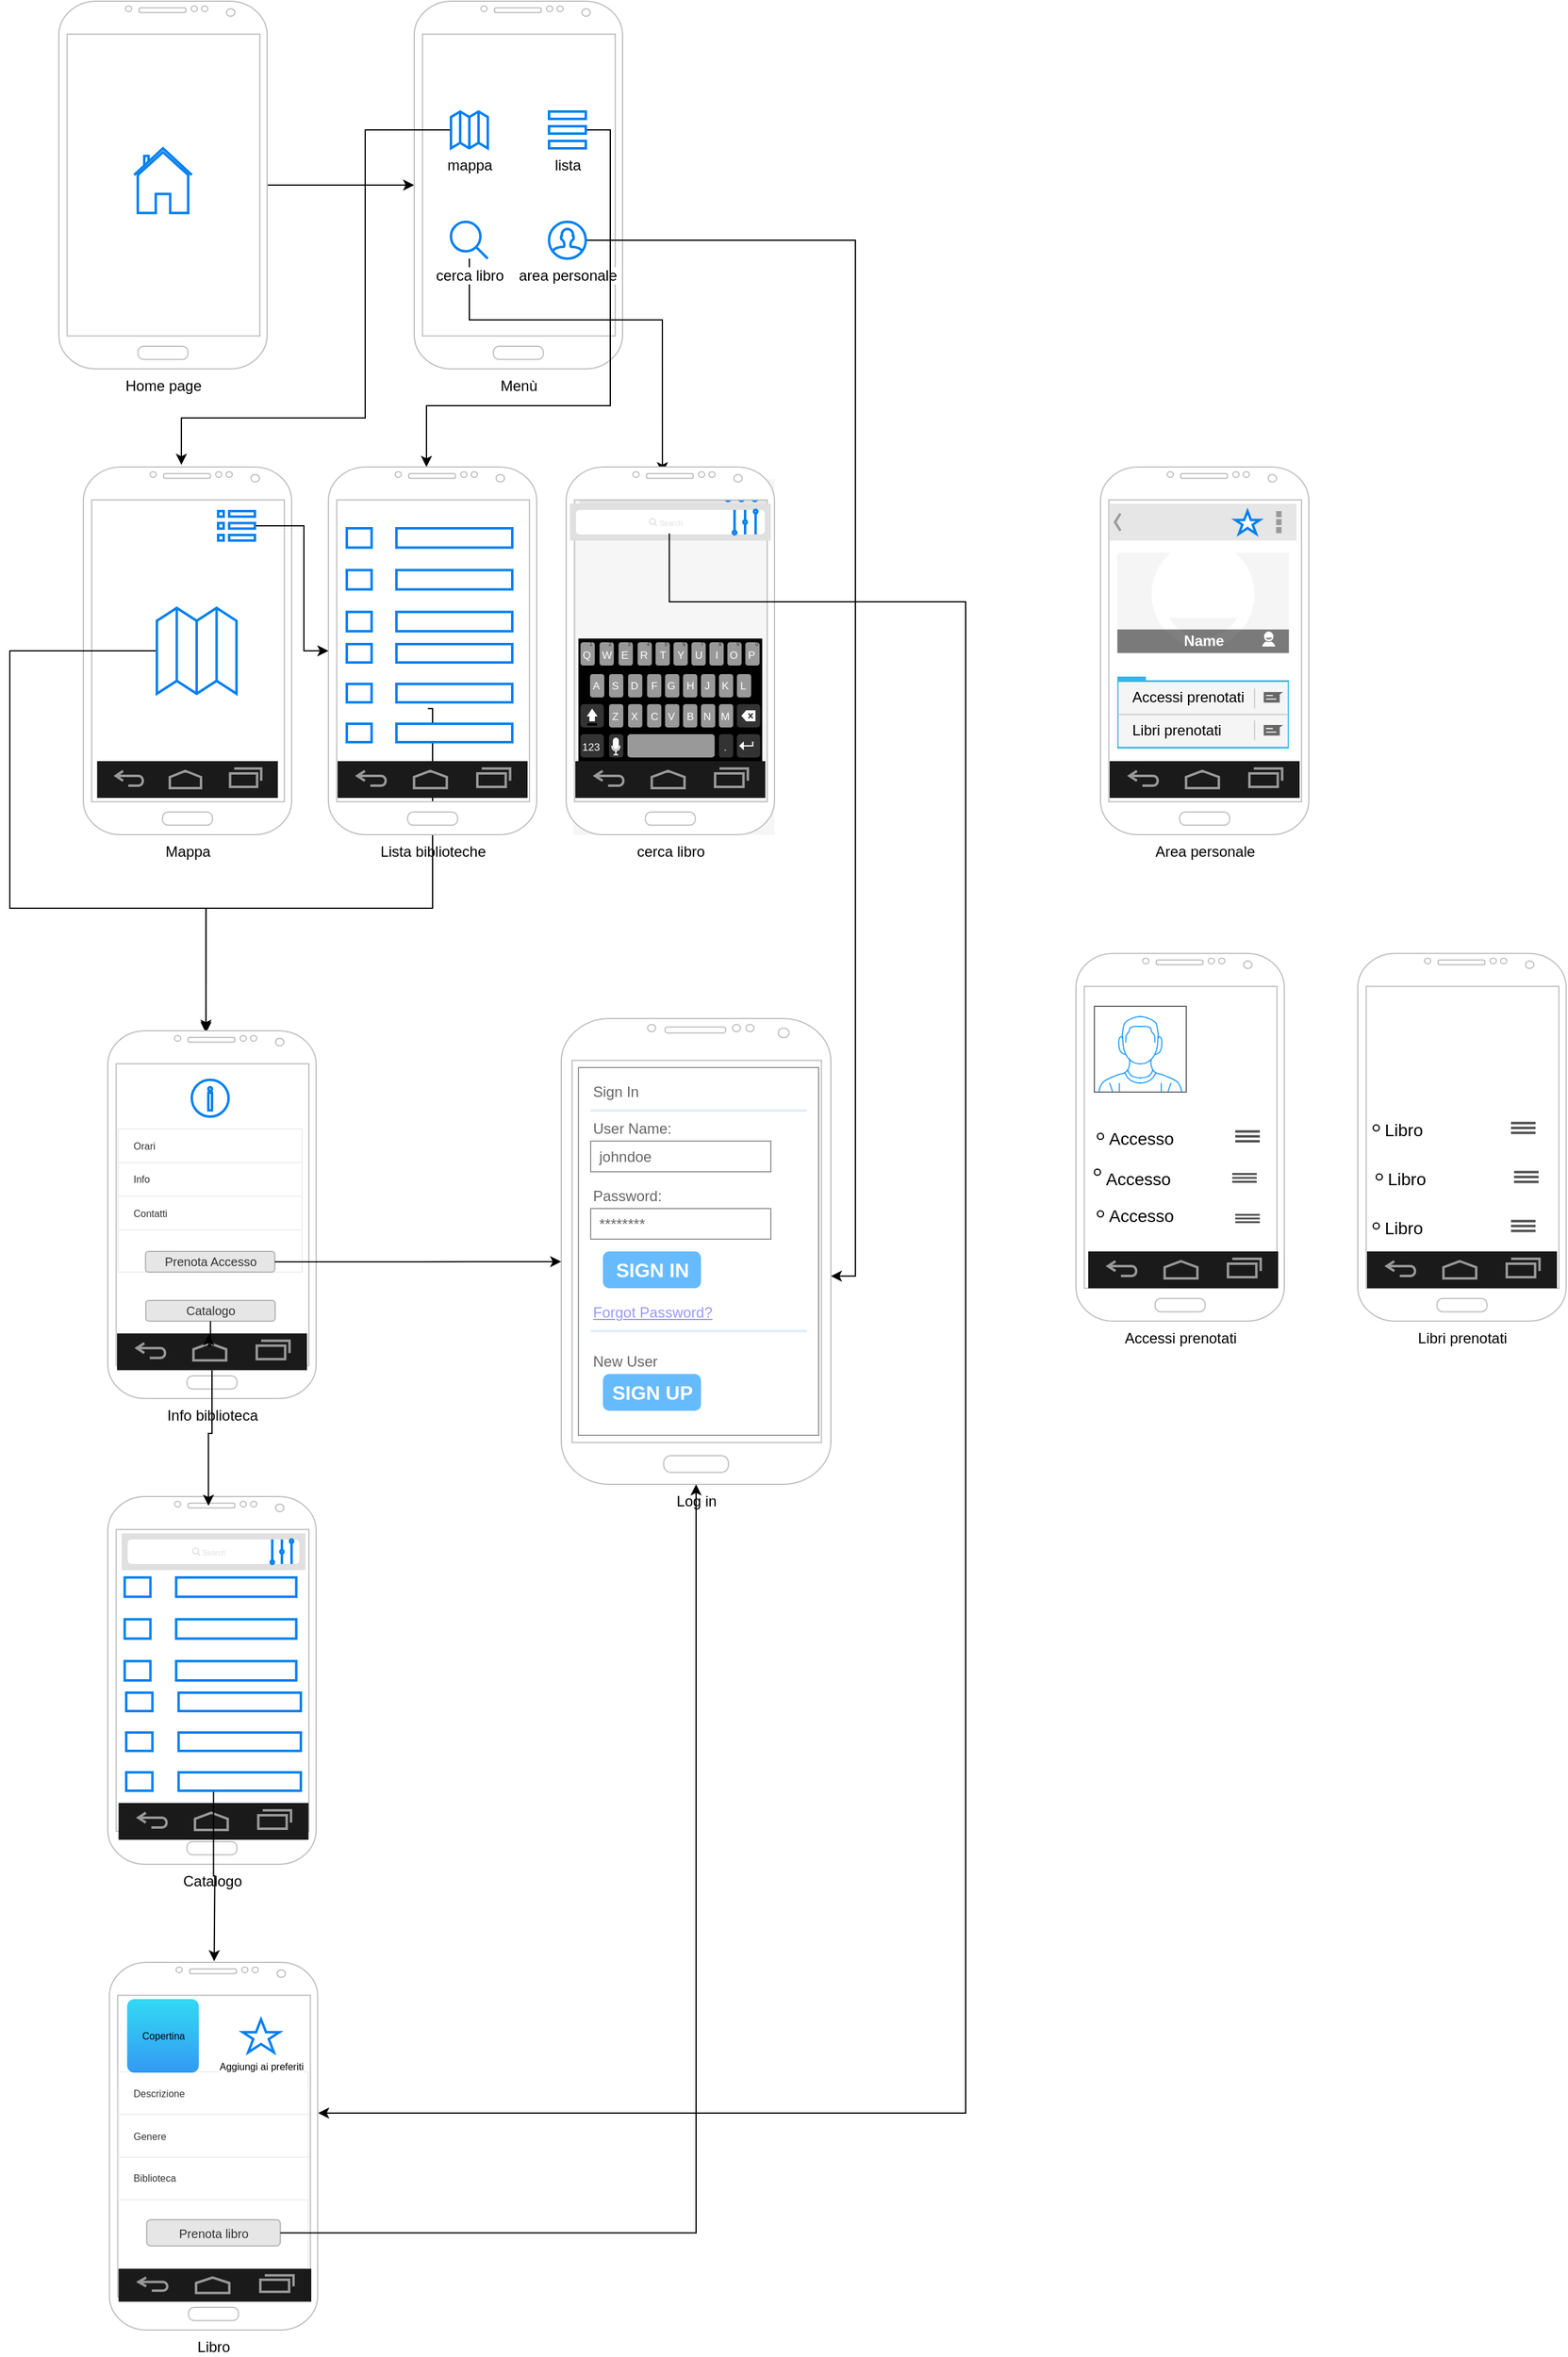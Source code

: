 <mxfile version="14.4.3" type="device"><diagram id="wctJG4H4e0GvvsNLfPng" name="Pagina-1"><mxGraphModel dx="2194" dy="1377" grid="1" gridSize="10" guides="1" tooltips="1" connect="1" arrows="1" fold="1" page="1" pageScale="1" pageWidth="827" pageHeight="1169" math="0" shadow="0"><root><mxCell id="0"/><mxCell id="1" parent="0"/><mxCell id="GmPEvQ3RSaTn2T263EHv-5" style="edgeStyle=orthogonalEdgeStyle;rounded=0;orthogonalLoop=1;jettySize=auto;html=1;" parent="1" source="GmPEvQ3RSaTn2T263EHv-1" target="GmPEvQ3RSaTn2T263EHv-4" edge="1"><mxGeometry relative="1" as="geometry"/></mxCell><object label="Home page" placeholders="1" id="GmPEvQ3RSaTn2T263EHv-1"><mxCell style="verticalLabelPosition=bottom;verticalAlign=top;html=1;shadow=0;dashed=0;strokeWidth=1;shape=mxgraph.android.phone2;strokeColor=#c0c0c0;" parent="1" vertex="1"><mxGeometry x="80" y="20" width="170" height="300" as="geometry"/></mxCell></object><object label="Menù" placeholders="1" id="GmPEvQ3RSaTn2T263EHv-4"><mxCell style="verticalLabelPosition=bottom;verticalAlign=top;html=1;shadow=0;dashed=0;strokeWidth=1;shape=mxgraph.android.phone2;strokeColor=#c0c0c0;" parent="1" vertex="1"><mxGeometry x="370" y="20" width="170" height="300" as="geometry"/></mxCell></object><mxCell id="GmPEvQ3RSaTn2T263EHv-23" style="edgeStyle=orthogonalEdgeStyle;rounded=0;orthogonalLoop=1;jettySize=auto;html=1;entryX=0.471;entryY=-0.006;entryDx=0;entryDy=0;entryPerimeter=0;" parent="1" source="GmPEvQ3RSaTn2T263EHv-7" target="GmPEvQ3RSaTn2T263EHv-12" edge="1"><mxGeometry relative="1" as="geometry"><Array as="points"><mxPoint x="330" y="125"/><mxPoint x="330" y="360"/><mxPoint x="180" y="360"/><mxPoint x="180" y="398"/></Array></mxGeometry></mxCell><mxCell id="GmPEvQ3RSaTn2T263EHv-7" value="mappa" style="html=1;verticalLabelPosition=bottom;align=center;labelBackgroundColor=#ffffff;verticalAlign=top;strokeWidth=2;strokeColor=#0080F0;shadow=0;dashed=0;shape=mxgraph.ios7.icons.map;" parent="1" vertex="1"><mxGeometry x="400" y="110" width="30" height="30" as="geometry"/></mxCell><mxCell id="GmPEvQ3RSaTn2T263EHv-8" value="" style="html=1;verticalLabelPosition=bottom;align=center;labelBackgroundColor=#ffffff;verticalAlign=top;strokeWidth=2;strokeColor=#0080F0;shadow=0;dashed=0;shape=mxgraph.ios7.icons.home;" parent="1" vertex="1"><mxGeometry x="141.5" y="140" width="47" height="52.75" as="geometry"/></mxCell><mxCell id="GmPEvQ3RSaTn2T263EHv-161" style="edgeStyle=orthogonalEdgeStyle;rounded=0;orthogonalLoop=1;jettySize=auto;html=1;entryX=1;entryY=0.553;entryDx=0;entryDy=0;entryPerimeter=0;" parent="1" source="GmPEvQ3RSaTn2T263EHv-9" target="GmPEvQ3RSaTn2T263EHv-130" edge="1"><mxGeometry relative="1" as="geometry"><Array as="points"><mxPoint x="730" y="215"/><mxPoint x="730" y="1060"/></Array></mxGeometry></mxCell><mxCell id="GmPEvQ3RSaTn2T263EHv-9" value="area personale" style="html=1;verticalLabelPosition=bottom;align=center;labelBackgroundColor=#ffffff;verticalAlign=top;strokeWidth=2;strokeColor=#0080F0;shadow=0;dashed=0;shape=mxgraph.ios7.icons.user;" parent="1" vertex="1"><mxGeometry x="480" y="200" width="30" height="30" as="geometry"/></mxCell><mxCell id="GmPEvQ3RSaTn2T263EHv-24" style="edgeStyle=orthogonalEdgeStyle;rounded=0;orthogonalLoop=1;jettySize=auto;html=1;" parent="1" source="GmPEvQ3RSaTn2T263EHv-10" target="GmPEvQ3RSaTn2T263EHv-15" edge="1"><mxGeometry relative="1" as="geometry"><Array as="points"><mxPoint x="530" y="125"/><mxPoint x="530" y="350"/><mxPoint x="380" y="350"/></Array></mxGeometry></mxCell><mxCell id="GmPEvQ3RSaTn2T263EHv-10" value="lista" style="html=1;verticalLabelPosition=bottom;align=center;labelBackgroundColor=#ffffff;verticalAlign=top;strokeWidth=2;strokeColor=#0080F0;shadow=0;dashed=0;shape=mxgraph.ios7.icons.options;pointerEvents=1" parent="1" vertex="1"><mxGeometry x="480" y="110" width="30" height="30" as="geometry"/></mxCell><mxCell id="GmPEvQ3RSaTn2T263EHv-102" style="edgeStyle=orthogonalEdgeStyle;rounded=0;orthogonalLoop=1;jettySize=auto;html=1;entryX=0.462;entryY=0.017;entryDx=0;entryDy=0;entryPerimeter=0;" parent="1" source="GmPEvQ3RSaTn2T263EHv-11" target="GmPEvQ3RSaTn2T263EHv-14" edge="1"><mxGeometry relative="1" as="geometry"><Array as="points"><mxPoint x="415" y="280"/><mxPoint x="572" y="280"/></Array></mxGeometry></mxCell><mxCell id="GmPEvQ3RSaTn2T263EHv-11" value="cerca libro" style="html=1;verticalLabelPosition=bottom;align=center;labelBackgroundColor=#ffffff;verticalAlign=top;strokeWidth=2;strokeColor=#0080F0;shadow=0;dashed=0;shape=mxgraph.ios7.icons.looking_glass;" parent="1" vertex="1"><mxGeometry x="400" y="200" width="30" height="30" as="geometry"/></mxCell><object label="Mappa" placeholders="1" id="GmPEvQ3RSaTn2T263EHv-12"><mxCell style="verticalLabelPosition=bottom;verticalAlign=top;html=1;shadow=0;dashed=0;strokeWidth=1;shape=mxgraph.android.phone2;strokeColor=#c0c0c0;" parent="1" vertex="1"><mxGeometry x="100" y="400" width="170" height="300" as="geometry"/></mxCell></object><object label="Area personale" placeholders="1" id="GmPEvQ3RSaTn2T263EHv-13"><mxCell style="verticalLabelPosition=bottom;verticalAlign=top;html=1;shadow=0;dashed=0;strokeWidth=1;shape=mxgraph.android.phone2;strokeColor=#c0c0c0;" parent="1" vertex="1"><mxGeometry x="930" y="400" width="170" height="300" as="geometry"/></mxCell></object><mxCell id="GmPEvQ3RSaTn2T263EHv-115" style="edgeStyle=orthogonalEdgeStyle;rounded=0;orthogonalLoop=1;jettySize=auto;html=1;entryX=0.471;entryY=0.006;entryDx=0;entryDy=0;entryPerimeter=0;exitX=0.49;exitY=0.658;exitDx=0;exitDy=0;exitPerimeter=0;" parent="1" source="GmPEvQ3RSaTn2T263EHv-68" target="GmPEvQ3RSaTn2T263EHv-112" edge="1"><mxGeometry relative="1" as="geometry"><Array as="points"><mxPoint x="385" y="597"/><mxPoint x="385" y="760"/><mxPoint x="200" y="760"/></Array></mxGeometry></mxCell><object label="Lista biblioteche" placeholders="1" id="GmPEvQ3RSaTn2T263EHv-15"><mxCell style="verticalLabelPosition=bottom;verticalAlign=top;html=1;shadow=0;dashed=0;strokeWidth=1;shape=mxgraph.android.phone2;strokeColor=#c0c0c0;" parent="1" vertex="1"><mxGeometry x="300" y="400" width="170" height="300" as="geometry"/></mxCell></object><mxCell id="GmPEvQ3RSaTn2T263EHv-116" style="edgeStyle=orthogonalEdgeStyle;rounded=0;orthogonalLoop=1;jettySize=auto;html=1;entryX=0.471;entryY=0;entryDx=0;entryDy=0;entryPerimeter=0;" parent="1" source="GmPEvQ3RSaTn2T263EHv-27" target="GmPEvQ3RSaTn2T263EHv-112" edge="1"><mxGeometry relative="1" as="geometry"><Array as="points"><mxPoint x="40" y="550"/><mxPoint x="40" y="760"/><mxPoint x="200" y="760"/></Array></mxGeometry></mxCell><mxCell id="GmPEvQ3RSaTn2T263EHv-27" value="" style="html=1;verticalLabelPosition=bottom;align=center;labelBackgroundColor=#ffffff;verticalAlign=top;strokeWidth=2;strokeColor=#0080F0;shadow=0;dashed=0;shape=mxgraph.ios7.icons.map;" parent="1" vertex="1"><mxGeometry x="160" y="515" width="65" height="70" as="geometry"/></mxCell><mxCell id="GmPEvQ3RSaTn2T263EHv-29" value="" style="verticalLabelPosition=bottom;verticalAlign=top;html=1;shadow=0;dashed=0;strokeWidth=2;shape=mxgraph.android.navigation_bar_1;fillColor=#1A1A1A;strokeColor=#999999;" parent="1" vertex="1"><mxGeometry x="111.25" y="640" width="147.5" height="30" as="geometry"/></mxCell><mxCell id="GmPEvQ3RSaTn2T263EHv-30" value="" style="verticalLabelPosition=bottom;verticalAlign=top;html=1;shadow=0;dashed=0;strokeWidth=2;shape=mxgraph.android.navigation_bar_1;fillColor=#1A1A1A;strokeColor=#999999;" parent="1" vertex="1"><mxGeometry x="937.5" y="640" width="155" height="30" as="geometry"/></mxCell><mxCell id="GmPEvQ3RSaTn2T263EHv-32" value="" style="verticalLabelPosition=bottom;verticalAlign=top;html=1;shadow=0;dashed=0;strokeWidth=2;shape=mxgraph.android.navigation_bar_1;fillColor=#1A1A1A;strokeColor=#999999;" parent="1" vertex="1"><mxGeometry x="307.5" y="640" width="155" height="30" as="geometry"/></mxCell><mxCell id="GmPEvQ3RSaTn2T263EHv-45" value="" style="strokeWidth=1;html=1;shadow=0;dashed=0;shape=mxgraph.android.quick_contact;" parent="1" vertex="1"><mxGeometry x="943.75" y="470" width="140" height="160" as="geometry"/></mxCell><mxCell id="GmPEvQ3RSaTn2T263EHv-46" value="Name" style="strokeWidth=1;html=1;shadow=0;dashed=0;shape=mxgraph.android.anchor;rSize=0;fontStyle=1;fontColor=#FFFFFF;" parent="GmPEvQ3RSaTn2T263EHv-45" vertex="1"><mxGeometry y="63.03" width="140" height="17.455" as="geometry"/></mxCell><mxCell id="GmPEvQ3RSaTn2T263EHv-47" value="Accessi prenotati" style="strokeWidth=1;html=1;shadow=0;dashed=0;shape=mxgraph.android.anchor;rSize=0;align=left;spacingLeft=10;" parent="GmPEvQ3RSaTn2T263EHv-45" vertex="1"><mxGeometry y="104.727" width="112" height="27.152" as="geometry"/></mxCell><mxCell id="GmPEvQ3RSaTn2T263EHv-48" value="Libri prenotati" style="strokeWidth=1;html=1;shadow=0;dashed=0;shape=mxgraph.android.anchor;rSize=0;align=left;spacingLeft=10;" parent="GmPEvQ3RSaTn2T263EHv-45" vertex="1"><mxGeometry y="131.879" width="112" height="27.152" as="geometry"/></mxCell><mxCell id="GmPEvQ3RSaTn2T263EHv-55" value="" style="strokeWidth=1;html=1;shadow=0;dashed=0;shape=mxgraph.android.action_bar;fillColor=#E6E6E6;strokeColor=#c0c0c0;strokeWidth=2;" parent="1" vertex="1"><mxGeometry x="937.5" y="430" width="152.5" height="30" as="geometry"/></mxCell><mxCell id="GmPEvQ3RSaTn2T263EHv-60" value="" style="shape=rect;fillColor=#F6F6F6;strokeColor=none;" parent="1" vertex="1"><mxGeometry x="500" y="410" width="164" height="290" as="geometry"/></mxCell><mxCell id="GmPEvQ3RSaTn2T263EHv-61" value="" style="html=1;strokeWidth=1;shadow=0;dashed=0;shape=mxgraph.ios7ui.marginRect;rx=3;ry=3;rectMargin=5;fillColor=#E4E4E4;strokeColor=none;" parent="GmPEvQ3RSaTn2T263EHv-60" vertex="1"><mxGeometry width="164" height="30" as="geometry"/></mxCell><mxCell id="GmPEvQ3RSaTn2T263EHv-62" value="Search" style="shape=mxgraph.ios7.icons.looking_glass;strokeColor=#878789;fillColor=none;fontColor=#878789;labelPosition=right;verticalLabelPosition=middle;align=left;verticalAlign=middle;fontSize=6;fontStyle=0;spacingTop=2;" parent="GmPEvQ3RSaTn2T263EHv-60" vertex="1"><mxGeometry x="0.5" y="0.5" width="6" height="6" relative="1" as="geometry"><mxPoint x="-17" y="-3" as="offset"/></mxGeometry></mxCell><mxCell id="GmPEvQ3RSaTn2T263EHv-65" value="" style="html=1;verticalLabelPosition=bottom;align=center;labelBackgroundColor=#ffffff;verticalAlign=top;strokeWidth=2;strokeColor=#0080F0;shadow=0;dashed=0;shape=mxgraph.ios7.icons.page_navigation;pointerEvents=1" parent="GmPEvQ3RSaTn2T263EHv-60" vertex="1"><mxGeometry x="124" y="13" width="26" height="4.8" as="geometry"/></mxCell><object label="cerca libro" placeholders="1" id="GmPEvQ3RSaTn2T263EHv-14"><mxCell style="verticalLabelPosition=bottom;verticalAlign=top;html=1;shadow=0;dashed=0;strokeWidth=1;shape=mxgraph.android.phone2;strokeColor=#c0c0c0;" parent="GmPEvQ3RSaTn2T263EHv-60" vertex="1"><mxGeometry x="-6" y="-10" width="170" height="300" as="geometry"/></mxCell></object><mxCell id="GmPEvQ3RSaTn2T263EHv-31" value="" style="verticalLabelPosition=bottom;verticalAlign=top;html=1;shadow=0;dashed=0;strokeWidth=2;shape=mxgraph.android.navigation_bar_1;fillColor=#1A1A1A;strokeColor=#999999;" parent="GmPEvQ3RSaTn2T263EHv-60" vertex="1"><mxGeometry x="1.5" y="230" width="155" height="30" as="geometry"/></mxCell><mxCell id="GmPEvQ3RSaTn2T263EHv-59" value="" style="verticalLabelPosition=bottom;verticalAlign=top;html=1;shadow=0;dashed=0;strokeWidth=1;shape=mxgraph.android.keyboard;" parent="GmPEvQ3RSaTn2T263EHv-60" vertex="1"><mxGeometry x="4" y="130" width="150" height="100" as="geometry"/></mxCell><mxCell id="GmPEvQ3RSaTn2T263EHv-103" value="" style="shape=rect;fillColor=#e0e0e0;strokeColor=none;" parent="GmPEvQ3RSaTn2T263EHv-60" vertex="1"><mxGeometry x="-3" y="20" width="164" height="30" as="geometry"/></mxCell><mxCell id="GmPEvQ3RSaTn2T263EHv-104" value="" style="html=1;strokeWidth=1;shadow=0;dashed=0;shape=mxgraph.ios7ui.marginRect;rx=3;ry=3;rectMargin=5;strokeColor=none;" parent="GmPEvQ3RSaTn2T263EHv-103" vertex="1"><mxGeometry width="164" height="30" as="geometry"/></mxCell><mxCell id="GmPEvQ3RSaTn2T263EHv-105" value="Search" style="shape=mxgraph.ios7.icons.looking_glass;strokeColor=#e0e0e0;fillColor=none;fontColor=#e0e0e0;labelPosition=right;verticalLabelPosition=middle;align=left;verticalAlign=middle;fontSize=6;fontStyle=0;spacingTop=2;" parent="GmPEvQ3RSaTn2T263EHv-103" vertex="1"><mxGeometry x="0.5" y="0.5" width="6" height="6" relative="1" as="geometry"><mxPoint x="-17" y="-3" as="offset"/></mxGeometry></mxCell><mxCell id="GmPEvQ3RSaTn2T263EHv-107" value="" style="html=1;verticalLabelPosition=bottom;align=center;labelBackgroundColor=#ffffff;verticalAlign=top;strokeWidth=2;strokeColor=#0080F0;shadow=0;dashed=0;shape=mxgraph.ios7.icons.volume;pointerEvents=1" parent="GmPEvQ3RSaTn2T263EHv-103" vertex="1"><mxGeometry x="133" y="5" width="20" height="20" as="geometry"/></mxCell><mxCell id="GmPEvQ3RSaTn2T263EHv-113" style="edgeStyle=orthogonalEdgeStyle;rounded=0;orthogonalLoop=1;jettySize=auto;html=1;" parent="1" source="GmPEvQ3RSaTn2T263EHv-66" target="GmPEvQ3RSaTn2T263EHv-15" edge="1"><mxGeometry relative="1" as="geometry"><Array as="points"><mxPoint x="280" y="448"/><mxPoint x="280" y="550"/></Array></mxGeometry></mxCell><mxCell id="GmPEvQ3RSaTn2T263EHv-66" value="" style="html=1;verticalLabelPosition=bottom;align=center;labelBackgroundColor=#ffffff;verticalAlign=top;strokeWidth=2;strokeColor=#0080F0;shadow=0;dashed=0;shape=mxgraph.ios7.icons.preferences;pointerEvents=1" parent="1" vertex="1"><mxGeometry x="210" y="436" width="30" height="24" as="geometry"/></mxCell><mxCell id="GmPEvQ3RSaTn2T263EHv-67" value="" style="html=1;verticalLabelPosition=bottom;align=center;labelBackgroundColor=#ffffff;verticalAlign=top;strokeWidth=2;strokeColor=#0080F0;shadow=0;dashed=0;shape=mxgraph.ios7.icons.preferences;pointerEvents=1" parent="1" vertex="1"><mxGeometry x="315" y="450" width="135" height="84" as="geometry"/></mxCell><mxCell id="GmPEvQ3RSaTn2T263EHv-68" value="" style="html=1;verticalLabelPosition=bottom;align=center;labelBackgroundColor=#ffffff;verticalAlign=top;strokeWidth=2;strokeColor=#0080F0;shadow=0;dashed=0;shape=mxgraph.ios7.icons.preferences;pointerEvents=1" parent="1" vertex="1"><mxGeometry x="315" y="544.5" width="135" height="80" as="geometry"/></mxCell><object label="Catalogo" placeholders="1" id="GmPEvQ3RSaTn2T263EHv-82"><mxCell style="verticalLabelPosition=bottom;verticalAlign=top;html=1;shadow=0;dashed=0;strokeWidth=1;shape=mxgraph.android.phone2;strokeColor=#c0c0c0;" parent="1" vertex="1"><mxGeometry x="120" y="1240" width="170" height="300" as="geometry"/></mxCell></object><mxCell id="GmPEvQ3RSaTn2T263EHv-87" value="" style="verticalLabelPosition=bottom;verticalAlign=top;html=1;shadow=0;dashed=0;strokeWidth=2;shape=mxgraph.android.navigation_bar_1;fillColor=#1A1A1A;strokeColor=#999999;" parent="1" vertex="1"><mxGeometry x="128.75" y="1490" width="155" height="30" as="geometry"/></mxCell><mxCell id="GmPEvQ3RSaTn2T263EHv-99" value="" style="html=1;verticalLabelPosition=bottom;align=center;labelBackgroundColor=#ffffff;verticalAlign=top;strokeWidth=2;strokeColor=#0080F0;shadow=0;dashed=0;shape=mxgraph.ios7.icons.preferences;pointerEvents=1" parent="1" vertex="1"><mxGeometry x="133.75" y="1306" width="140" height="84" as="geometry"/></mxCell><mxCell id="GmPEvQ3RSaTn2T263EHv-155" style="edgeStyle=orthogonalEdgeStyle;rounded=0;orthogonalLoop=1;jettySize=auto;html=1;entryX=0.503;entryY=-0.003;entryDx=0;entryDy=0;entryPerimeter=0;" parent="1" source="GmPEvQ3RSaTn2T263EHv-100" edge="1"><mxGeometry relative="1" as="geometry"><mxPoint x="206.76" y="1619.1" as="targetPoint"/></mxGeometry></mxCell><mxCell id="GmPEvQ3RSaTn2T263EHv-100" value="" style="html=1;verticalLabelPosition=bottom;align=center;labelBackgroundColor=#ffffff;verticalAlign=top;strokeWidth=2;strokeColor=#0080F0;shadow=0;dashed=0;shape=mxgraph.ios7.icons.preferences;pointerEvents=1" parent="1" vertex="1"><mxGeometry x="135" y="1400" width="142.5" height="80" as="geometry"/></mxCell><mxCell id="GmPEvQ3RSaTn2T263EHv-108" value="" style="shape=rect;fillColor=#e0e0e0;strokeColor=none;" parent="1" vertex="1"><mxGeometry x="131.25" y="1270" width="150" height="30" as="geometry"/></mxCell><mxCell id="GmPEvQ3RSaTn2T263EHv-109" value="" style="html=1;strokeWidth=1;shadow=0;dashed=0;shape=mxgraph.ios7ui.marginRect;rx=3;ry=3;rectMargin=5;strokeColor=none;" parent="GmPEvQ3RSaTn2T263EHv-108" vertex="1"><mxGeometry width="150" height="30" as="geometry"/></mxCell><mxCell id="GmPEvQ3RSaTn2T263EHv-110" value="Search" style="shape=mxgraph.ios7.icons.looking_glass;strokeColor=#e0e0e0;fillColor=none;fontColor=#e0e0e0;labelPosition=right;verticalLabelPosition=middle;align=left;verticalAlign=middle;fontSize=6;fontStyle=0;spacingTop=2;" parent="GmPEvQ3RSaTn2T263EHv-108" vertex="1"><mxGeometry x="0.5" y="0.5" width="6" height="6" relative="1" as="geometry"><mxPoint x="-17" y="-3" as="offset"/></mxGeometry></mxCell><mxCell id="GmPEvQ3RSaTn2T263EHv-111" value="" style="html=1;verticalLabelPosition=bottom;align=center;labelBackgroundColor=#ffffff;verticalAlign=top;strokeWidth=2;strokeColor=#0080F0;shadow=0;dashed=0;shape=mxgraph.ios7.icons.volume;pointerEvents=1" parent="GmPEvQ3RSaTn2T263EHv-108" vertex="1"><mxGeometry x="121.646" y="5" width="18.293" height="20" as="geometry"/></mxCell><object label="Info biblioteca" placeholders="1" id="GmPEvQ3RSaTn2T263EHv-112"><mxCell style="verticalLabelPosition=bottom;verticalAlign=top;html=1;shadow=0;dashed=0;strokeWidth=1;shape=mxgraph.android.phone2;strokeColor=#c0c0c0;" parent="1" vertex="1"><mxGeometry x="120" y="860" width="170" height="300" as="geometry"/></mxCell></object><mxCell id="GmPEvQ3RSaTn2T263EHv-117" value="" style="html=1;verticalLabelPosition=bottom;align=center;labelBackgroundColor=#ffffff;verticalAlign=top;strokeWidth=2;strokeColor=#0080F0;shadow=0;dashed=0;shape=mxgraph.ios7.icons.info;" parent="1" vertex="1"><mxGeometry x="188.5" y="900" width="30" height="30" as="geometry"/></mxCell><mxCell id="GmPEvQ3RSaTn2T263EHv-119" style="edgeStyle=orthogonalEdgeStyle;rounded=0;orthogonalLoop=1;jettySize=auto;html=1;entryX=0.483;entryY=0.025;entryDx=0;entryDy=0;entryPerimeter=0;" parent="1" source="GmPEvQ3RSaTn2T263EHv-126" target="GmPEvQ3RSaTn2T263EHv-82" edge="1"><mxGeometry relative="1" as="geometry"/></mxCell><mxCell id="GmPEvQ3RSaTn2T263EHv-118" value="Catalogo" style="rounded=1;html=1;shadow=0;dashed=0;whiteSpace=wrap;fontSize=10;fillColor=#E6E6E6;align=center;strokeColor=#B3B3B3;fontColor=#333333;" parent="1" vertex="1"><mxGeometry x="151" y="1080" width="105.5" height="16.88" as="geometry"/></mxCell><mxCell id="GmPEvQ3RSaTn2T263EHv-120" value="" style="strokeWidth=1;html=1;shadow=0;dashed=0;shape=mxgraph.android.rrect;rSize=0;strokeColor=#eeeeee;fillColor=#ffffff;gradientColor=none;" parent="1" vertex="1"><mxGeometry x="128.5" y="940" width="150" height="116.88" as="geometry"/></mxCell><mxCell id="GmPEvQ3RSaTn2T263EHv-121" value="Orari" style="strokeColor=inherit;fillColor=inherit;gradientColor=inherit;strokeWidth=1;html=1;shadow=0;dashed=0;shape=mxgraph.android.rrect;rSize=0;align=left;spacingLeft=10;fontSize=8;fontColor=#333333;" parent="GmPEvQ3RSaTn2T263EHv-120" vertex="1"><mxGeometry width="150" height="27.5" as="geometry"/></mxCell><mxCell id="GmPEvQ3RSaTn2T263EHv-122" value="Info" style="strokeColor=inherit;fillColor=inherit;gradientColor=inherit;strokeWidth=1;html=1;shadow=0;dashed=0;shape=mxgraph.android.rrect;rSize=0;align=left;spacingLeft=10;fontSize=8;fontColor=#333333;" parent="GmPEvQ3RSaTn2T263EHv-120" vertex="1"><mxGeometry y="27.5" width="150" height="27.5" as="geometry"/></mxCell><mxCell id="GmPEvQ3RSaTn2T263EHv-123" value="Contatti" style="strokeColor=inherit;fillColor=inherit;gradientColor=inherit;strokeWidth=1;html=1;shadow=0;dashed=0;shape=mxgraph.android.rrect;rSize=0;align=left;spacingLeft=10;fontSize=8;fontColor=#333333;" parent="GmPEvQ3RSaTn2T263EHv-120" vertex="1"><mxGeometry y="55.0" width="150" height="27.5" as="geometry"/></mxCell><mxCell id="GmPEvQ3RSaTn2T263EHv-125" value="Prenota Accesso" style="rounded=1;html=1;shadow=0;dashed=0;whiteSpace=wrap;fontSize=10;fillColor=#E6E6E6;align=center;strokeColor=#B3B3B3;fontColor=#333333;" parent="GmPEvQ3RSaTn2T263EHv-120" vertex="1"><mxGeometry x="22.25" y="100" width="105.5" height="16.88" as="geometry"/></mxCell><mxCell id="GmPEvQ3RSaTn2T263EHv-126" value="" style="verticalLabelPosition=bottom;verticalAlign=top;html=1;shadow=0;dashed=0;strokeWidth=2;shape=mxgraph.android.navigation_bar_1;fillColor=#1A1A1A;strokeColor=#999999;" parent="1" vertex="1"><mxGeometry x="127.5" y="1106.88" width="155" height="30" as="geometry"/></mxCell><mxCell id="GmPEvQ3RSaTn2T263EHv-127" style="edgeStyle=orthogonalEdgeStyle;rounded=0;orthogonalLoop=1;jettySize=auto;html=1;entryX=0.483;entryY=0.025;entryDx=0;entryDy=0;entryPerimeter=0;" parent="1" source="GmPEvQ3RSaTn2T263EHv-118" target="GmPEvQ3RSaTn2T263EHv-126" edge="1"><mxGeometry relative="1" as="geometry"><mxPoint x="205" y="1106.88" as="sourcePoint"/><mxPoint x="202.11" y="1247.5" as="targetPoint"/></mxGeometry></mxCell><object label="Log in" placeholders="1" id="GmPEvQ3RSaTn2T263EHv-130"><mxCell style="verticalLabelPosition=bottom;verticalAlign=top;html=1;shadow=0;dashed=0;strokeWidth=1;shape=mxgraph.android.phone2;strokeColor=#c0c0c0;" parent="1" vertex="1"><mxGeometry x="490" y="850" width="220" height="380" as="geometry"/></mxCell></object><mxCell id="GmPEvQ3RSaTn2T263EHv-131" value="" style="strokeWidth=1;shadow=0;dashed=0;align=center;html=1;shape=mxgraph.mockup.forms.rrect;rSize=0;strokeColor=#999999;fillColor=#ffffff;" parent="1" vertex="1"><mxGeometry x="504" y="890" width="196" height="300" as="geometry"/></mxCell><mxCell id="GmPEvQ3RSaTn2T263EHv-132" value="Sign In" style="strokeWidth=1;shadow=0;dashed=0;align=center;html=1;shape=mxgraph.mockup.forms.anchor;fontSize=12;fontColor=#666666;align=left;resizeWidth=1;spacingLeft=0;" parent="GmPEvQ3RSaTn2T263EHv-131" vertex="1"><mxGeometry width="98.0" height="20" relative="1" as="geometry"><mxPoint x="10" y="10" as="offset"/></mxGeometry></mxCell><mxCell id="GmPEvQ3RSaTn2T263EHv-133" value="" style="shape=line;strokeColor=#ddeeff;strokeWidth=2;html=1;resizeWidth=1;" parent="GmPEvQ3RSaTn2T263EHv-131" vertex="1"><mxGeometry width="176.4" height="10" relative="1" as="geometry"><mxPoint x="10" y="30" as="offset"/></mxGeometry></mxCell><mxCell id="GmPEvQ3RSaTn2T263EHv-134" value="User Name:" style="strokeWidth=1;shadow=0;dashed=0;align=center;html=1;shape=mxgraph.mockup.forms.anchor;fontSize=12;fontColor=#666666;align=left;resizeWidth=1;spacingLeft=0;" parent="GmPEvQ3RSaTn2T263EHv-131" vertex="1"><mxGeometry width="98.0" height="20" relative="1" as="geometry"><mxPoint x="10" y="40" as="offset"/></mxGeometry></mxCell><mxCell id="GmPEvQ3RSaTn2T263EHv-135" value="johndoe" style="strokeWidth=1;shadow=0;dashed=0;align=center;html=1;shape=mxgraph.mockup.forms.rrect;rSize=0;strokeColor=#999999;fontColor=#666666;align=left;spacingLeft=5;resizeWidth=1;" parent="GmPEvQ3RSaTn2T263EHv-131" vertex="1"><mxGeometry width="147" height="25" relative="1" as="geometry"><mxPoint x="10" y="60" as="offset"/></mxGeometry></mxCell><mxCell id="GmPEvQ3RSaTn2T263EHv-136" value="Password:" style="strokeWidth=1;shadow=0;dashed=0;align=center;html=1;shape=mxgraph.mockup.forms.anchor;fontSize=12;fontColor=#666666;align=left;resizeWidth=1;spacingLeft=0;" parent="GmPEvQ3RSaTn2T263EHv-131" vertex="1"><mxGeometry width="98.0" height="20" relative="1" as="geometry"><mxPoint x="10" y="95" as="offset"/></mxGeometry></mxCell><mxCell id="GmPEvQ3RSaTn2T263EHv-137" value="********" style="strokeWidth=1;shadow=0;dashed=0;align=center;html=1;shape=mxgraph.mockup.forms.rrect;rSize=0;strokeColor=#999999;fontColor=#666666;align=left;spacingLeft=5;resizeWidth=1;" parent="GmPEvQ3RSaTn2T263EHv-131" vertex="1"><mxGeometry width="147" height="25" relative="1" as="geometry"><mxPoint x="10" y="115" as="offset"/></mxGeometry></mxCell><mxCell id="GmPEvQ3RSaTn2T263EHv-138" value="SIGN IN" style="strokeWidth=1;shadow=0;dashed=0;align=center;html=1;shape=mxgraph.mockup.forms.rrect;rSize=5;strokeColor=none;fontColor=#ffffff;fillColor=#66bbff;fontSize=16;fontStyle=1;" parent="GmPEvQ3RSaTn2T263EHv-131" vertex="1"><mxGeometry y="1" width="80" height="30" relative="1" as="geometry"><mxPoint x="20" y="-150" as="offset"/></mxGeometry></mxCell><mxCell id="GmPEvQ3RSaTn2T263EHv-139" value="Forgot Password?" style="strokeWidth=1;shadow=0;dashed=0;align=center;html=1;shape=mxgraph.mockup.forms.anchor;fontSize=12;fontColor=#9999ff;align=left;spacingLeft=0;fontStyle=4;resizeWidth=1;" parent="GmPEvQ3RSaTn2T263EHv-131" vertex="1"><mxGeometry y="1" width="147" height="20" relative="1" as="geometry"><mxPoint x="10" y="-110" as="offset"/></mxGeometry></mxCell><mxCell id="GmPEvQ3RSaTn2T263EHv-140" value="" style="shape=line;strokeColor=#ddeeff;strokeWidth=2;html=1;resizeWidth=1;" parent="GmPEvQ3RSaTn2T263EHv-131" vertex="1"><mxGeometry y="1" width="176.4" height="10" relative="1" as="geometry"><mxPoint x="10" y="-90" as="offset"/></mxGeometry></mxCell><mxCell id="GmPEvQ3RSaTn2T263EHv-141" value="New User" style="strokeWidth=1;shadow=0;dashed=0;align=center;html=1;shape=mxgraph.mockup.forms.anchor;fontSize=12;fontColor=#666666;align=left;spacingLeft=0;resizeWidth=1;" parent="GmPEvQ3RSaTn2T263EHv-131" vertex="1"><mxGeometry y="1" width="147" height="20" relative="1" as="geometry"><mxPoint x="10" y="-70" as="offset"/></mxGeometry></mxCell><mxCell id="GmPEvQ3RSaTn2T263EHv-142" value="SIGN UP" style="strokeWidth=1;shadow=0;dashed=0;align=center;html=1;shape=mxgraph.mockup.forms.rrect;rSize=5;strokeColor=none;fontColor=#ffffff;fillColor=#66bbff;fontSize=16;fontStyle=1;" parent="GmPEvQ3RSaTn2T263EHv-131" vertex="1"><mxGeometry y="1" width="80" height="30" relative="1" as="geometry"><mxPoint x="20" y="-50" as="offset"/></mxGeometry></mxCell><mxCell id="GmPEvQ3RSaTn2T263EHv-143" value="" style="html=1;verticalLabelPosition=bottom;align=center;labelBackgroundColor=#ffffff;verticalAlign=top;strokeWidth=2;strokeColor=#0080F0;shadow=0;dashed=0;shape=mxgraph.ios7.icons.star;" parent="1" vertex="1"><mxGeometry x="1040" y="436" width="20" height="18.5" as="geometry"/></mxCell><mxCell id="GmPEvQ3RSaTn2T263EHv-159" style="edgeStyle=orthogonalEdgeStyle;rounded=0;orthogonalLoop=1;jettySize=auto;html=1;entryX=0;entryY=0.522;entryDx=0;entryDy=0;entryPerimeter=0;" parent="1" source="GmPEvQ3RSaTn2T263EHv-125" target="GmPEvQ3RSaTn2T263EHv-130" edge="1"><mxGeometry relative="1" as="geometry"/></mxCell><mxCell id="GmPEvQ3RSaTn2T263EHv-164" style="edgeStyle=orthogonalEdgeStyle;rounded=0;orthogonalLoop=1;jettySize=auto;html=1;entryX=1.002;entryY=0.41;entryDx=0;entryDy=0;entryPerimeter=0;exitX=0.495;exitY=0.81;exitDx=0;exitDy=0;exitPerimeter=0;" parent="1" source="GmPEvQ3RSaTn2T263EHv-104" edge="1"><mxGeometry relative="1" as="geometry"><Array as="points"><mxPoint x="578" y="510"/><mxPoint x="820" y="510"/><mxPoint x="820" y="1743"/></Array><mxPoint x="291.59" y="1743" as="targetPoint"/></mxGeometry></mxCell><object label="Libro" placeholders="1" id="FYTgwI1o4vAb8rWZAQ8S-10"><mxCell style="verticalLabelPosition=bottom;verticalAlign=top;html=1;shadow=0;dashed=0;strokeWidth=1;shape=mxgraph.android.phone2;strokeColor=#c0c0c0;" parent="1" vertex="1"><mxGeometry x="121.25" y="1620" width="170" height="300" as="geometry"/></mxCell></object><mxCell id="FYTgwI1o4vAb8rWZAQ8S-11" value="" style="strokeWidth=1;html=1;shadow=0;dashed=0;shape=mxgraph.android.rrect;rSize=0;strokeColor=#eeeeee;fillColor=#ffffff;gradientColor=none;" parent="1" vertex="1"><mxGeometry x="128.75" y="1722" width="155" height="148" as="geometry"/></mxCell><mxCell id="FYTgwI1o4vAb8rWZAQ8S-12" value="Descrizione" style="strokeColor=inherit;fillColor=inherit;gradientColor=inherit;strokeWidth=1;html=1;shadow=0;dashed=0;shape=mxgraph.android.rrect;rSize=0;align=left;spacingLeft=10;fontSize=8;fontColor=#333333;" parent="FYTgwI1o4vAb8rWZAQ8S-11" vertex="1"><mxGeometry y="-12.663" width="155" height="34.822" as="geometry"/></mxCell><mxCell id="FYTgwI1o4vAb8rWZAQ8S-13" value="Genere" style="strokeColor=inherit;fillColor=inherit;gradientColor=inherit;strokeWidth=1;html=1;shadow=0;dashed=0;shape=mxgraph.android.rrect;rSize=0;align=left;spacingLeft=10;fontSize=8;fontColor=#333333;" parent="FYTgwI1o4vAb8rWZAQ8S-11" vertex="1"><mxGeometry y="22.159" width="155" height="34.822" as="geometry"/></mxCell><mxCell id="FYTgwI1o4vAb8rWZAQ8S-14" value="Biblioteca" style="strokeColor=inherit;fillColor=inherit;gradientColor=inherit;strokeWidth=1;html=1;shadow=0;dashed=0;shape=mxgraph.android.rrect;rSize=0;align=left;spacingLeft=10;fontSize=8;fontColor=#333333;" parent="FYTgwI1o4vAb8rWZAQ8S-11" vertex="1"><mxGeometry y="56.982" width="155" height="34.822" as="geometry"/></mxCell><mxCell id="FYTgwI1o4vAb8rWZAQ8S-15" value="Prenota libro" style="rounded=1;html=1;shadow=0;dashed=0;whiteSpace=wrap;fontSize=10;fillColor=#E6E6E6;align=center;strokeColor=#B3B3B3;fontColor=#333333;" parent="FYTgwI1o4vAb8rWZAQ8S-11" vertex="1"><mxGeometry x="22.992" y="108.003" width="109.017" height="21.374" as="geometry"/></mxCell><mxCell id="FYTgwI1o4vAb8rWZAQ8S-16" value="" style="verticalLabelPosition=bottom;verticalAlign=top;html=1;shadow=0;dashed=0;strokeWidth=2;shape=mxgraph.android.navigation_bar_1;fillColor=#1A1A1A;strokeColor=#999999;" parent="1" vertex="1"><mxGeometry x="128.75" y="1870" width="157.25" height="26.88" as="geometry"/></mxCell><mxCell id="FYTgwI1o4vAb8rWZAQ8S-17" value="Copertina" style="html=1;strokeWidth=1;shadow=0;dashed=0;shape=mxgraph.ios7ui.icon;fontSize=8;buttonText=;whiteSpace=wrap;align=center;opacity=80;" parent="1" vertex="1"><mxGeometry x="135.75" y="1650" width="58.5" height="60" as="geometry"/></mxCell><mxCell id="FYTgwI1o4vAb8rWZAQ8S-18" value="Aggiungi ai preferiti" style="html=1;verticalLabelPosition=bottom;align=center;labelBackgroundColor=#ffffff;verticalAlign=top;strokeWidth=2;strokeColor=#0080F0;shadow=0;dashed=0;shape=mxgraph.ios7.icons.star;fontSize=8;" parent="1" vertex="1"><mxGeometry x="230" y="1666.5" width="30" height="27" as="geometry"/></mxCell><mxCell id="GmPEvQ3RSaTn2T263EHv-160" style="edgeStyle=orthogonalEdgeStyle;rounded=0;orthogonalLoop=1;jettySize=auto;html=1;exitX=1;exitY=0.5;exitDx=0;exitDy=0;shadow=0;" parent="1" source="FYTgwI1o4vAb8rWZAQ8S-15" target="GmPEvQ3RSaTn2T263EHv-130" edge="1"><mxGeometry relative="1" as="geometry"><mxPoint x="266.081" y="1840.69" as="sourcePoint"/></mxGeometry></mxCell><object label="Accessi prenotati" placeholders="1" id="Y6CwmImRsvF1rYJil7_I-1"><mxCell style="verticalLabelPosition=bottom;verticalAlign=top;html=1;shadow=0;dashed=0;strokeWidth=1;shape=mxgraph.android.phone2;strokeColor=#c0c0c0;" vertex="1" parent="1"><mxGeometry x="910" y="796.88" width="170" height="300" as="geometry"/></mxCell></object><object label="Libri prenotati" placeholders="1" id="Y6CwmImRsvF1rYJil7_I-2"><mxCell style="verticalLabelPosition=bottom;verticalAlign=top;html=1;shadow=0;dashed=0;strokeWidth=1;shape=mxgraph.android.phone2;strokeColor=#c0c0c0;" vertex="1" parent="1"><mxGeometry x="1140" y="796.88" width="170" height="300" as="geometry"/></mxCell></object><mxCell id="Y6CwmImRsvF1rYJil7_I-3" value="Accesso " style="strokeColor=inherit;fillColor=inherit;gradientColor=inherit;shape=transparent;align=left;spacingLeft=10;fontSize=14;" vertex="1" parent="1"><mxGeometry x="925" y="995" width="150" height="30" as="geometry"/></mxCell><mxCell id="Y6CwmImRsvF1rYJil7_I-4" value="" style="strokeColor=inherit;fillColor=inherit;gradientColor=inherit;shape=transparent;" vertex="1" parent="Y6CwmImRsvF1rYJil7_I-3"><mxGeometry y="14.4" as="geometry"/></mxCell><mxCell id="Y6CwmImRsvF1rYJil7_I-5" value="" style="strokeColor=inherit;fillColor=inherit;gradientColor=inherit;shape=ellipse;resizable=0;html=1;" vertex="1" parent="Y6CwmImRsvF1rYJil7_I-4"><mxGeometry x="2.5" y="-2.5" width="5" height="5" as="geometry"/></mxCell><mxCell id="Y6CwmImRsvF1rYJil7_I-6" value="" style="html=1;verticalLabelPosition=bottom;labelBackgroundColor=#ffffff;verticalAlign=top;shadow=0;dashed=0;strokeWidth=2;shape=mxgraph.ios7.misc.options;fillColor=#222222;fontSize=14;fontColor=#000000;opacity=80;" vertex="1" parent="Y6CwmImRsvF1rYJil7_I-3"><mxGeometry x="115" y="14.4" width="20" height="7.5" as="geometry"/></mxCell><mxCell id="Y6CwmImRsvF1rYJil7_I-7" value="" style="verticalLabelPosition=bottom;shadow=0;dashed=0;align=center;html=1;verticalAlign=top;strokeWidth=1;shape=mxgraph.mockup.containers.userMale;strokeColor=#666666;strokeColor2=#008cff;gradientColor=#ffffff;fontSize=14;fontColor=#000000;opacity=80;" vertex="1" parent="1"><mxGeometry x="925" y="840" width="75" height="70" as="geometry"/></mxCell><mxCell id="Y6CwmImRsvF1rYJil7_I-8" value="Accesso " style="strokeColor=inherit;fillColor=inherit;gradientColor=inherit;shape=transparent;align=left;spacingLeft=10;fontSize=14;" vertex="1" parent="1"><mxGeometry x="922.5" y="960" width="150" height="40" as="geometry"/></mxCell><mxCell id="Y6CwmImRsvF1rYJil7_I-9" value="" style="strokeColor=inherit;fillColor=inherit;gradientColor=inherit;shape=transparent;" vertex="1" parent="Y6CwmImRsvF1rYJil7_I-8"><mxGeometry y="15.36" as="geometry"/></mxCell><mxCell id="Y6CwmImRsvF1rYJil7_I-10" value="" style="strokeColor=inherit;fillColor=inherit;gradientColor=inherit;shape=ellipse;resizable=0;html=1;" vertex="1" parent="Y6CwmImRsvF1rYJil7_I-9"><mxGeometry x="2.5" y="-2.5" width="5" height="5" as="geometry"/></mxCell><mxCell id="Y6CwmImRsvF1rYJil7_I-11" value="" style="html=1;verticalLabelPosition=bottom;labelBackgroundColor=#ffffff;verticalAlign=top;shadow=0;dashed=0;strokeWidth=2;shape=mxgraph.ios7.misc.options;fillColor=#222222;fontSize=14;fontColor=#000000;opacity=80;" vertex="1" parent="Y6CwmImRsvF1rYJil7_I-8"><mxGeometry x="115" y="16.0" width="20" height="8" as="geometry"/></mxCell><mxCell id="Y6CwmImRsvF1rYJil7_I-12" value="Accesso " style="strokeColor=inherit;fillColor=inherit;gradientColor=inherit;shape=transparent;align=left;spacingLeft=10;fontSize=14;" vertex="1" parent="1"><mxGeometry x="925" y="926.88" width="150" height="40" as="geometry"/></mxCell><mxCell id="Y6CwmImRsvF1rYJil7_I-13" value="" style="strokeColor=inherit;fillColor=inherit;gradientColor=inherit;shape=transparent;" vertex="1" parent="Y6CwmImRsvF1rYJil7_I-12"><mxGeometry y="19.2" as="geometry"/></mxCell><mxCell id="Y6CwmImRsvF1rYJil7_I-14" value="" style="strokeColor=inherit;fillColor=inherit;gradientColor=inherit;shape=ellipse;resizable=0;html=1;" vertex="1" parent="Y6CwmImRsvF1rYJil7_I-13"><mxGeometry x="2.5" y="-2.5" width="5" height="5" as="geometry"/></mxCell><mxCell id="Y6CwmImRsvF1rYJil7_I-15" value="" style="html=1;verticalLabelPosition=bottom;labelBackgroundColor=#ffffff;verticalAlign=top;shadow=0;dashed=0;strokeWidth=2;shape=mxgraph.ios7.misc.options;fillColor=#222222;fontSize=14;fontColor=#000000;opacity=80;" vertex="1" parent="Y6CwmImRsvF1rYJil7_I-12"><mxGeometry x="115" y="14.2" width="20" height="10" as="geometry"/></mxCell><mxCell id="Y6CwmImRsvF1rYJil7_I-16" value="Libro" style="strokeColor=inherit;fillColor=inherit;gradientColor=inherit;shape=transparent;align=left;spacingLeft=10;fontSize=14;" vertex="1" parent="1"><mxGeometry x="1150" y="920" width="150" height="40" as="geometry"/></mxCell><mxCell id="Y6CwmImRsvF1rYJil7_I-17" value="" style="strokeColor=inherit;fillColor=inherit;gradientColor=inherit;shape=transparent;" vertex="1" parent="Y6CwmImRsvF1rYJil7_I-16"><mxGeometry y="19.2" as="geometry"/></mxCell><mxCell id="Y6CwmImRsvF1rYJil7_I-18" value="" style="strokeColor=inherit;fillColor=inherit;gradientColor=inherit;shape=ellipse;resizable=0;html=1;" vertex="1" parent="Y6CwmImRsvF1rYJil7_I-17"><mxGeometry x="2.5" y="-2.5" width="5" height="5" as="geometry"/></mxCell><mxCell id="Y6CwmImRsvF1rYJil7_I-19" value="" style="html=1;verticalLabelPosition=bottom;labelBackgroundColor=#ffffff;verticalAlign=top;shadow=0;dashed=0;strokeWidth=2;shape=mxgraph.ios7.misc.options;fillColor=#222222;fontSize=14;fontColor=#000000;opacity=80;" vertex="1" parent="Y6CwmImRsvF1rYJil7_I-16"><mxGeometry x="115" y="14.2" width="20" height="10" as="geometry"/></mxCell><mxCell id="Y6CwmImRsvF1rYJil7_I-20" value="Libro" style="strokeColor=inherit;fillColor=inherit;gradientColor=inherit;shape=transparent;align=left;spacingLeft=10;fontSize=14;" vertex="1" parent="1"><mxGeometry x="1152.5" y="960" width="150" height="40" as="geometry"/></mxCell><mxCell id="Y6CwmImRsvF1rYJil7_I-21" value="" style="strokeColor=inherit;fillColor=inherit;gradientColor=inherit;shape=transparent;" vertex="1" parent="Y6CwmImRsvF1rYJil7_I-20"><mxGeometry y="19.2" as="geometry"/></mxCell><mxCell id="Y6CwmImRsvF1rYJil7_I-22" value="" style="strokeColor=inherit;fillColor=inherit;gradientColor=inherit;shape=ellipse;resizable=0;html=1;" vertex="1" parent="Y6CwmImRsvF1rYJil7_I-21"><mxGeometry x="2.5" y="-2.5" width="5" height="5" as="geometry"/></mxCell><mxCell id="Y6CwmImRsvF1rYJil7_I-23" value="" style="html=1;verticalLabelPosition=bottom;labelBackgroundColor=#ffffff;verticalAlign=top;shadow=0;dashed=0;strokeWidth=2;shape=mxgraph.ios7.misc.options;fillColor=#222222;fontSize=14;fontColor=#000000;opacity=80;" vertex="1" parent="Y6CwmImRsvF1rYJil7_I-20"><mxGeometry x="115" y="14.2" width="20" height="10" as="geometry"/></mxCell><mxCell id="Y6CwmImRsvF1rYJil7_I-24" value="Libro" style="strokeColor=inherit;fillColor=inherit;gradientColor=inherit;shape=transparent;align=left;spacingLeft=10;fontSize=14;" vertex="1" parent="1"><mxGeometry x="1150" y="1000" width="150" height="40" as="geometry"/></mxCell><mxCell id="Y6CwmImRsvF1rYJil7_I-25" value="" style="strokeColor=inherit;fillColor=inherit;gradientColor=inherit;shape=transparent;" vertex="1" parent="Y6CwmImRsvF1rYJil7_I-24"><mxGeometry y="19.2" as="geometry"/></mxCell><mxCell id="Y6CwmImRsvF1rYJil7_I-26" value="" style="strokeColor=inherit;fillColor=inherit;gradientColor=inherit;shape=ellipse;resizable=0;html=1;" vertex="1" parent="Y6CwmImRsvF1rYJil7_I-25"><mxGeometry x="2.5" y="-2.5" width="5" height="5" as="geometry"/></mxCell><mxCell id="Y6CwmImRsvF1rYJil7_I-27" value="" style="html=1;verticalLabelPosition=bottom;labelBackgroundColor=#ffffff;verticalAlign=top;shadow=0;dashed=0;strokeWidth=2;shape=mxgraph.ios7.misc.options;fillColor=#222222;fontSize=14;fontColor=#000000;opacity=80;" vertex="1" parent="Y6CwmImRsvF1rYJil7_I-24"><mxGeometry x="115" y="14.2" width="20" height="10" as="geometry"/></mxCell><mxCell id="Y6CwmImRsvF1rYJil7_I-28" value="" style="verticalLabelPosition=bottom;verticalAlign=top;html=1;shadow=0;dashed=0;strokeWidth=2;shape=mxgraph.android.navigation_bar_1;fillColor=#1A1A1A;strokeColor=#999999;" vertex="1" parent="1"><mxGeometry x="920" y="1040" width="155" height="30" as="geometry"/></mxCell><mxCell id="Y6CwmImRsvF1rYJil7_I-29" value="" style="verticalLabelPosition=bottom;verticalAlign=top;html=1;shadow=0;dashed=0;strokeWidth=2;shape=mxgraph.android.navigation_bar_1;fillColor=#1A1A1A;strokeColor=#999999;" vertex="1" parent="1"><mxGeometry x="1147.5" y="1040" width="155" height="30" as="geometry"/></mxCell></root></mxGraphModel></diagram></mxfile>
